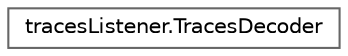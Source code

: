 digraph "Graphical Class Hierarchy"
{
 // LATEX_PDF_SIZE
  bgcolor="transparent";
  edge [fontname=Helvetica,fontsize=10,labelfontname=Helvetica,labelfontsize=10];
  node [fontname=Helvetica,fontsize=10,shape=box,height=0.2,width=0.4];
  rankdir="LR";
  Node0 [id="Node000000",label="tracesListener.TracesDecoder",height=0.2,width=0.4,color="grey40", fillcolor="white", style="filled",URL="$classtraces_listener_1_1_traces_decoder.html",tooltip=" "];
}
